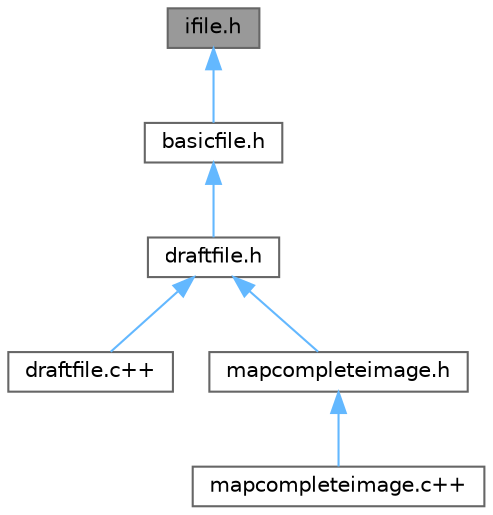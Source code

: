 digraph "ifile.h"
{
 // INTERACTIVE_SVG=YES
 // LATEX_PDF_SIZE
  bgcolor="transparent";
  edge [fontname=Helvetica,fontsize=10,labelfontname=Helvetica,labelfontsize=10];
  node [fontname=Helvetica,fontsize=10,shape=box,height=0.2,width=0.4];
  Node1 [id="Node000001",label="ifile.h",height=0.2,width=0.4,color="gray40", fillcolor="grey60", style="filled", fontcolor="black",tooltip=" "];
  Node1 -> Node2 [id="edge1_Node000001_Node000002",dir="back",color="steelblue1",style="solid",tooltip=" "];
  Node2 [id="Node000002",label="basicfile.h",height=0.2,width=0.4,color="grey40", fillcolor="white", style="filled",URL="$d7/d5d/basicfile_8h_source.html",tooltip=" "];
  Node2 -> Node3 [id="edge2_Node000002_Node000003",dir="back",color="steelblue1",style="solid",tooltip=" "];
  Node3 [id="Node000003",label="draftfile.h",height=0.2,width=0.4,color="grey40", fillcolor="white", style="filled",URL="$d0/db7/draftfile_8h_source.html",tooltip=" "];
  Node3 -> Node4 [id="edge3_Node000003_Node000004",dir="back",color="steelblue1",style="solid",tooltip=" "];
  Node4 [id="Node000004",label="draftfile.c++",height=0.2,width=0.4,color="grey40", fillcolor="white", style="filled",URL="$d4/d86/draftfile_8c_09_09_source.html",tooltip=" "];
  Node3 -> Node5 [id="edge4_Node000003_Node000005",dir="back",color="steelblue1",style="solid",tooltip=" "];
  Node5 [id="Node000005",label="mapcompleteimage.h",height=0.2,width=0.4,color="grey40", fillcolor="white", style="filled",URL="$d1/d61/mapcompleteimage_8h_source.html",tooltip=" "];
  Node5 -> Node6 [id="edge5_Node000005_Node000006",dir="back",color="steelblue1",style="solid",tooltip=" "];
  Node6 [id="Node000006",label="mapcompleteimage.c++",height=0.2,width=0.4,color="grey40", fillcolor="white", style="filled",URL="$d2/dca/mapcompleteimage_8c_09_09_source.html",tooltip=" "];
}
